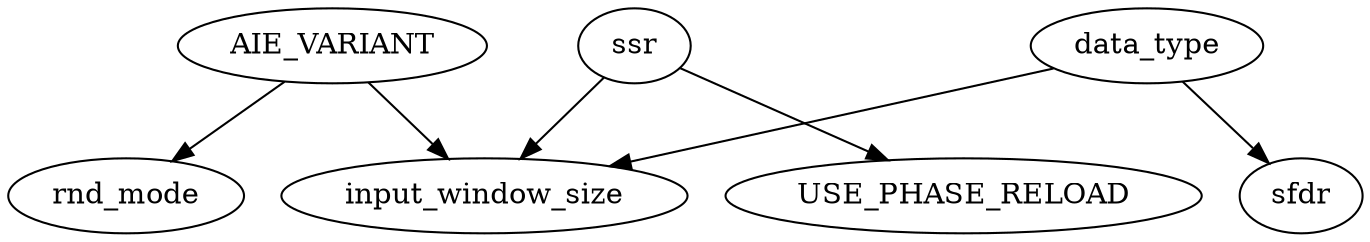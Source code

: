 digraph G {
AIE_VARIANT -> rnd_mode;
ssr -> USE_PHASE_RELOAD;
data_type -> input_window_size;
ssr -> input_window_size;
AIE_VARIANT -> input_window_size;
data_type -> sfdr;
}
